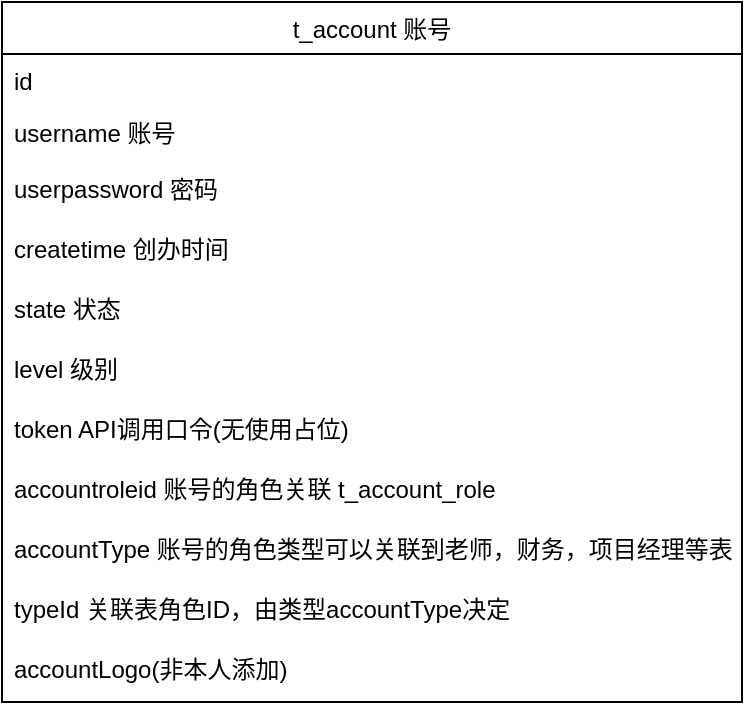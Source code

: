<mxfile version="12.6.7" type="github">
  <diagram id="EiQG29zKK1BTSKLR9HDK" name="第 1 页">
    <mxGraphModel dx="1927" dy="669" grid="1" gridSize="10" guides="1" tooltips="1" connect="1" arrows="1" fold="1" page="1" pageScale="1" pageWidth="827" pageHeight="1169" math="0" shadow="0">
      <root>
        <mxCell id="0"/>
        <mxCell id="1" parent="0"/>
        <mxCell id="gIgA5abdhSprj51FqP8o-1" value="t_account 账号" style="swimlane;fontStyle=0;childLayout=stackLayout;horizontal=1;startSize=26;fillColor=none;horizontalStack=0;resizeParent=1;resizeParentMax=0;resizeLast=0;collapsible=1;marginBottom=0;" vertex="1" parent="1">
          <mxGeometry x="-760" y="40" width="370" height="350" as="geometry"/>
        </mxCell>
        <mxCell id="gIgA5abdhSprj51FqP8o-2" value="id" style="text;strokeColor=none;fillColor=none;align=left;verticalAlign=top;spacingLeft=4;spacingRight=4;overflow=hidden;rotatable=0;points=[[0,0.5],[1,0.5]];portConstraint=eastwest;" vertex="1" parent="gIgA5abdhSprj51FqP8o-1">
          <mxGeometry y="26" width="370" height="26" as="geometry"/>
        </mxCell>
        <mxCell id="gIgA5abdhSprj51FqP8o-3" value="username 账号" style="text;strokeColor=none;fillColor=none;align=left;verticalAlign=top;spacingLeft=4;spacingRight=4;overflow=hidden;rotatable=0;points=[[0,0.5],[1,0.5]];portConstraint=eastwest;" vertex="1" parent="gIgA5abdhSprj51FqP8o-1">
          <mxGeometry y="52" width="370" height="28" as="geometry"/>
        </mxCell>
        <mxCell id="gIgA5abdhSprj51FqP8o-4" value="userpassword 密码" style="text;strokeColor=none;fillColor=none;align=left;verticalAlign=top;spacingLeft=4;spacingRight=4;overflow=hidden;rotatable=0;points=[[0,0.5],[1,0.5]];portConstraint=eastwest;" vertex="1" parent="gIgA5abdhSprj51FqP8o-1">
          <mxGeometry y="80" width="370" height="30" as="geometry"/>
        </mxCell>
        <mxCell id="gIgA5abdhSprj51FqP8o-5" value="createtime 创办时间" style="text;strokeColor=none;fillColor=none;align=left;verticalAlign=top;spacingLeft=4;spacingRight=4;overflow=hidden;rotatable=0;points=[[0,0.5],[1,0.5]];portConstraint=eastwest;" vertex="1" parent="gIgA5abdhSprj51FqP8o-1">
          <mxGeometry y="110" width="370" height="30" as="geometry"/>
        </mxCell>
        <mxCell id="gIgA5abdhSprj51FqP8o-6" value="state 状态" style="text;strokeColor=none;fillColor=none;align=left;verticalAlign=top;spacingLeft=4;spacingRight=4;overflow=hidden;rotatable=0;points=[[0,0.5],[1,0.5]];portConstraint=eastwest;" vertex="1" parent="gIgA5abdhSprj51FqP8o-1">
          <mxGeometry y="140" width="370" height="30" as="geometry"/>
        </mxCell>
        <mxCell id="gIgA5abdhSprj51FqP8o-7" value="level 级别" style="text;strokeColor=none;fillColor=none;align=left;verticalAlign=top;spacingLeft=4;spacingRight=4;overflow=hidden;rotatable=0;points=[[0,0.5],[1,0.5]];portConstraint=eastwest;" vertex="1" parent="gIgA5abdhSprj51FqP8o-1">
          <mxGeometry y="170" width="370" height="30" as="geometry"/>
        </mxCell>
        <mxCell id="gIgA5abdhSprj51FqP8o-8" value="token API调用口令(无使用占位)" style="text;strokeColor=none;fillColor=none;align=left;verticalAlign=top;spacingLeft=4;spacingRight=4;overflow=hidden;rotatable=0;points=[[0,0.5],[1,0.5]];portConstraint=eastwest;" vertex="1" parent="gIgA5abdhSprj51FqP8o-1">
          <mxGeometry y="200" width="370" height="30" as="geometry"/>
        </mxCell>
        <mxCell id="gIgA5abdhSprj51FqP8o-9" value="accountroleid 账号的角色关联 t_account_role" style="text;strokeColor=none;fillColor=none;align=left;verticalAlign=top;spacingLeft=4;spacingRight=4;overflow=hidden;rotatable=0;points=[[0,0.5],[1,0.5]];portConstraint=eastwest;" vertex="1" parent="gIgA5abdhSprj51FqP8o-1">
          <mxGeometry y="230" width="370" height="30" as="geometry"/>
        </mxCell>
        <mxCell id="gIgA5abdhSprj51FqP8o-10" value="accountType 账号的角色类型可以关联到老师，财务，项目经理等表" style="text;strokeColor=none;fillColor=none;align=left;verticalAlign=top;spacingLeft=4;spacingRight=4;overflow=hidden;rotatable=0;points=[[0,0.5],[1,0.5]];portConstraint=eastwest;" vertex="1" parent="gIgA5abdhSprj51FqP8o-1">
          <mxGeometry y="260" width="370" height="30" as="geometry"/>
        </mxCell>
        <mxCell id="gIgA5abdhSprj51FqP8o-11" value="typeId 关联表角色ID，由类型accountType决定" style="text;strokeColor=none;fillColor=none;align=left;verticalAlign=top;spacingLeft=4;spacingRight=4;overflow=hidden;rotatable=0;points=[[0,0.5],[1,0.5]];portConstraint=eastwest;" vertex="1" parent="gIgA5abdhSprj51FqP8o-1">
          <mxGeometry y="290" width="370" height="30" as="geometry"/>
        </mxCell>
        <mxCell id="gIgA5abdhSprj51FqP8o-12" value="accountLogo(非本人添加)" style="text;strokeColor=none;fillColor=none;align=left;verticalAlign=top;spacingLeft=4;spacingRight=4;overflow=hidden;rotatable=0;points=[[0,0.5],[1,0.5]];portConstraint=eastwest;" vertex="1" parent="gIgA5abdhSprj51FqP8o-1">
          <mxGeometry y="320" width="370" height="30" as="geometry"/>
        </mxCell>
      </root>
    </mxGraphModel>
  </diagram>
</mxfile>
